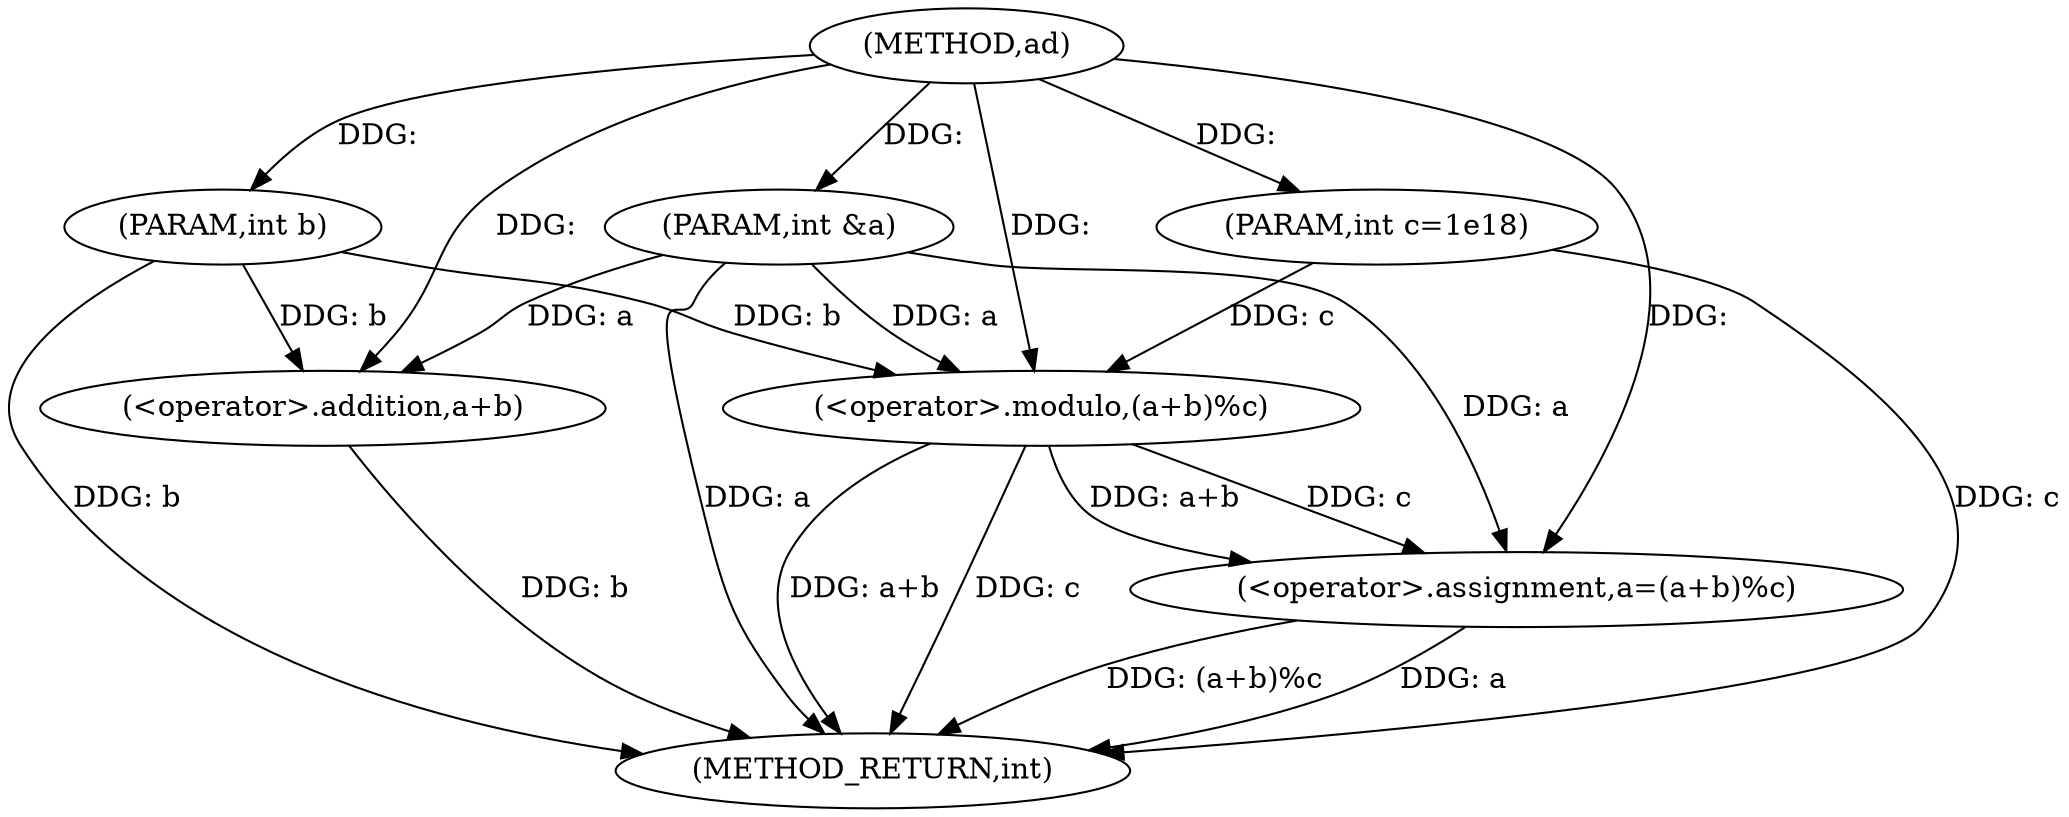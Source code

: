 digraph "ad" {  
"1000150" [label = "(METHOD,ad)" ]
"1000163" [label = "(METHOD_RETURN,int)" ]
"1000151" [label = "(PARAM,int &a)" ]
"1000152" [label = "(PARAM,int b)" ]
"1000153" [label = "(PARAM,int c=1e18)" ]
"1000156" [label = "(<operator>.assignment,a=(a+b)%c)" ]
"1000158" [label = "(<operator>.modulo,(a+b)%c)" ]
"1000159" [label = "(<operator>.addition,a+b)" ]
  "1000151" -> "1000163"  [ label = "DDG: a"] 
  "1000152" -> "1000163"  [ label = "DDG: b"] 
  "1000153" -> "1000163"  [ label = "DDG: c"] 
  "1000156" -> "1000163"  [ label = "DDG: a"] 
  "1000159" -> "1000163"  [ label = "DDG: b"] 
  "1000158" -> "1000163"  [ label = "DDG: a+b"] 
  "1000158" -> "1000163"  [ label = "DDG: c"] 
  "1000156" -> "1000163"  [ label = "DDG: (a+b)%c"] 
  "1000150" -> "1000151"  [ label = "DDG: "] 
  "1000150" -> "1000152"  [ label = "DDG: "] 
  "1000150" -> "1000153"  [ label = "DDG: "] 
  "1000158" -> "1000156"  [ label = "DDG: c"] 
  "1000158" -> "1000156"  [ label = "DDG: a+b"] 
  "1000151" -> "1000156"  [ label = "DDG: a"] 
  "1000150" -> "1000156"  [ label = "DDG: "] 
  "1000152" -> "1000158"  [ label = "DDG: b"] 
  "1000150" -> "1000158"  [ label = "DDG: "] 
  "1000151" -> "1000158"  [ label = "DDG: a"] 
  "1000153" -> "1000158"  [ label = "DDG: c"] 
  "1000151" -> "1000159"  [ label = "DDG: a"] 
  "1000150" -> "1000159"  [ label = "DDG: "] 
  "1000152" -> "1000159"  [ label = "DDG: b"] 
}
